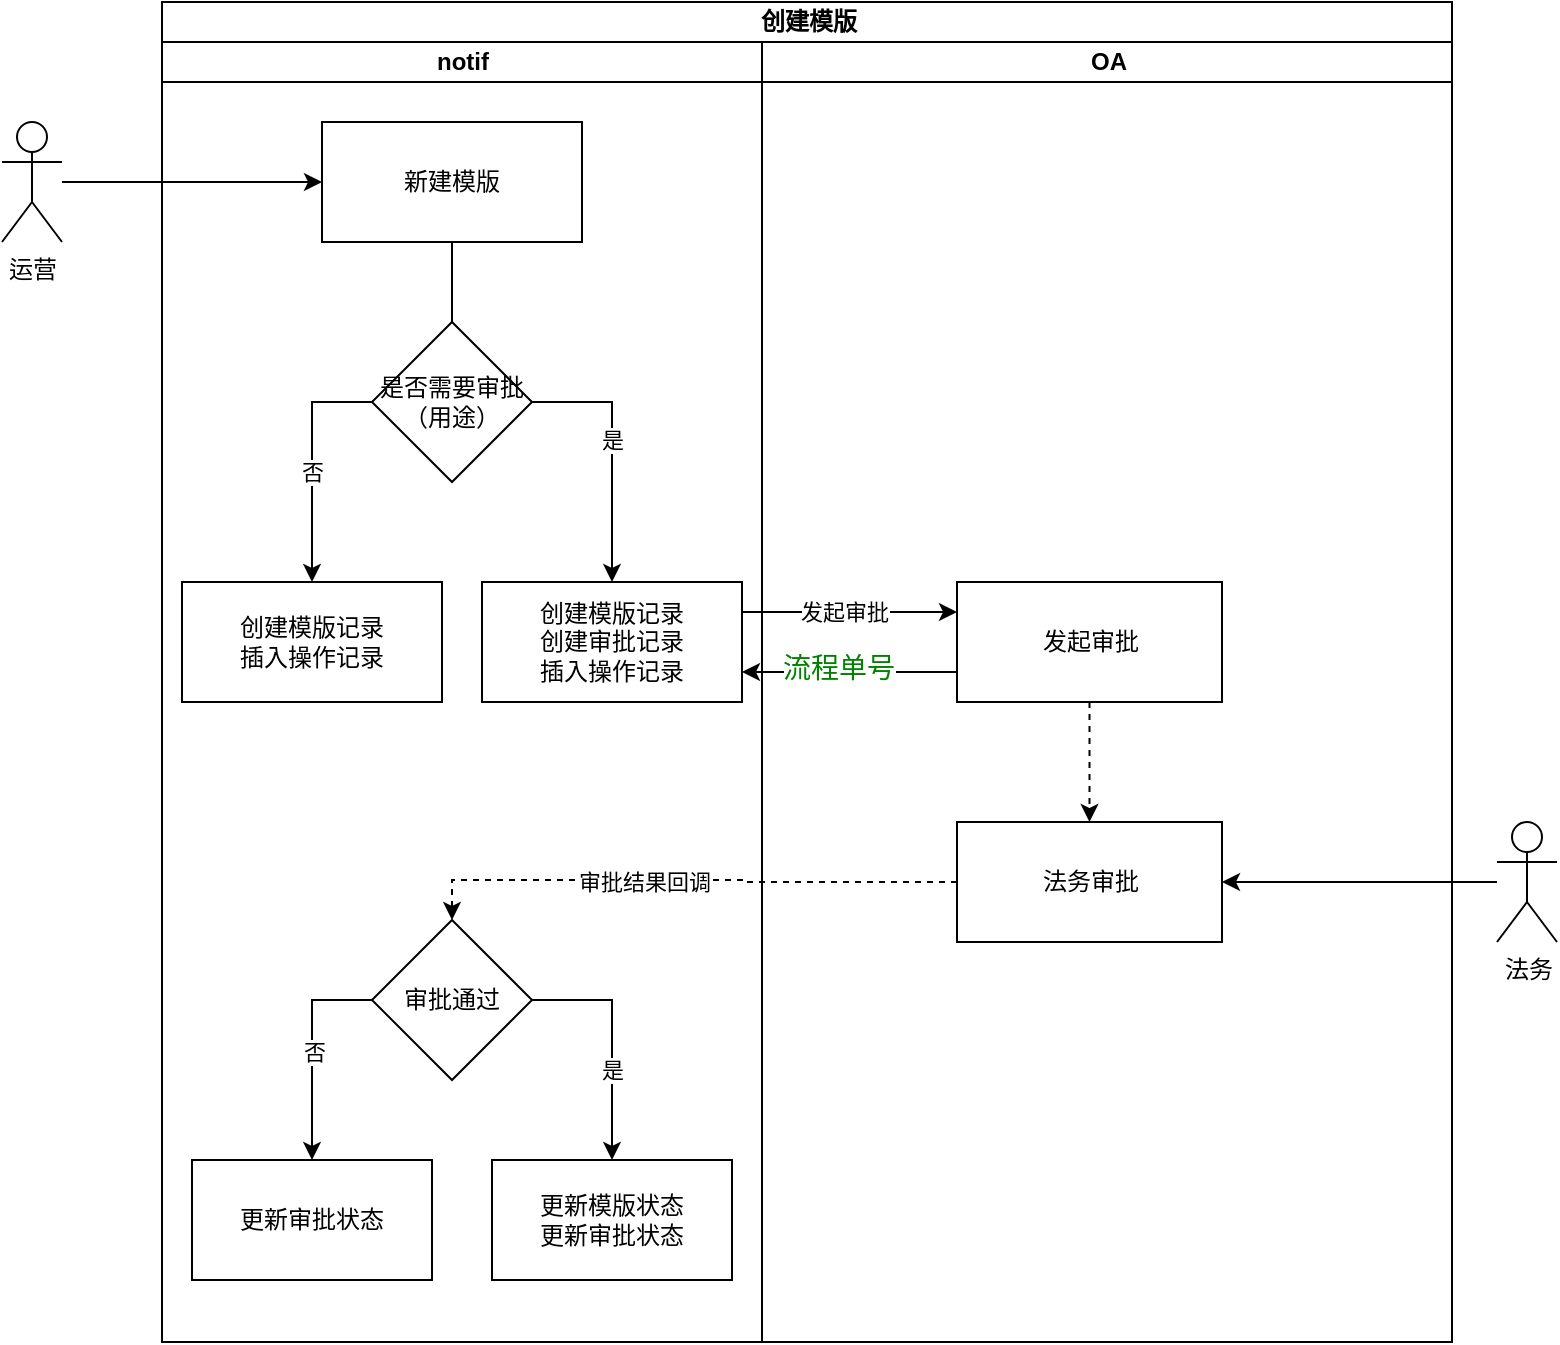 <mxfile version="24.7.7" pages="4">
  <diagram name="创建模版" id="TAuhHNCcmVBmP9QnVMeC">
    <mxGraphModel dx="1026" dy="650" grid="1" gridSize="10" guides="1" tooltips="1" connect="1" arrows="1" fold="1" page="1" pageScale="1" pageWidth="827" pageHeight="1169" math="0" shadow="0">
      <root>
        <mxCell id="0" />
        <mxCell id="1" parent="0" />
        <mxCell id="Ruto41B1nrn4rX4wE9EQ-1" value="创建模版" style="swimlane;childLayout=stackLayout;resizeParent=1;resizeParentMax=0;startSize=20;html=1;" parent="1" vertex="1">
          <mxGeometry x="240" y="130" width="645" height="670" as="geometry" />
        </mxCell>
        <mxCell id="Ruto41B1nrn4rX4wE9EQ-2" value="notif" style="swimlane;startSize=20;html=1;" parent="Ruto41B1nrn4rX4wE9EQ-1" vertex="1">
          <mxGeometry y="20" width="300" height="650" as="geometry" />
        </mxCell>
        <mxCell id="Ruto41B1nrn4rX4wE9EQ-14" value="" style="edgeStyle=orthogonalEdgeStyle;rounded=0;orthogonalLoop=1;jettySize=auto;html=1;" parent="Ruto41B1nrn4rX4wE9EQ-2" source="Ruto41B1nrn4rX4wE9EQ-7" edge="1">
          <mxGeometry relative="1" as="geometry">
            <mxPoint x="145" y="160" as="targetPoint" />
          </mxGeometry>
        </mxCell>
        <mxCell id="Ruto41B1nrn4rX4wE9EQ-7" value="新建模版" style="rounded=0;whiteSpace=wrap;html=1;" parent="Ruto41B1nrn4rX4wE9EQ-2" vertex="1">
          <mxGeometry x="80" y="40" width="130" height="60" as="geometry" />
        </mxCell>
        <mxCell id="Ruto41B1nrn4rX4wE9EQ-13" value="&lt;div&gt;创建模版记录&lt;br&gt;&lt;/div&gt;创建审批记录&lt;div&gt;插入操作记录&lt;/div&gt;" style="rounded=0;whiteSpace=wrap;html=1;" parent="Ruto41B1nrn4rX4wE9EQ-2" vertex="1">
          <mxGeometry x="160" y="270" width="130" height="60" as="geometry" />
        </mxCell>
        <mxCell id="Ruto41B1nrn4rX4wE9EQ-29" value="&lt;div&gt;更新模版状态&lt;div&gt;更新审批状态&lt;/div&gt;&lt;/div&gt;" style="whiteSpace=wrap;html=1;rounded=0;" parent="Ruto41B1nrn4rX4wE9EQ-2" vertex="1">
          <mxGeometry x="165" y="559" width="120" height="60" as="geometry" />
        </mxCell>
        <mxCell id="Ruto41B1nrn4rX4wE9EQ-48" style="edgeStyle=orthogonalEdgeStyle;rounded=0;orthogonalLoop=1;jettySize=auto;html=1;entryX=0.5;entryY=0;entryDx=0;entryDy=0;" parent="Ruto41B1nrn4rX4wE9EQ-2" source="Ruto41B1nrn4rX4wE9EQ-45" target="Ruto41B1nrn4rX4wE9EQ-29" edge="1">
          <mxGeometry relative="1" as="geometry">
            <Array as="points">
              <mxPoint x="225" y="479" />
            </Array>
          </mxGeometry>
        </mxCell>
        <mxCell id="Ruto41B1nrn4rX4wE9EQ-49" value="是" style="edgeLabel;html=1;align=center;verticalAlign=middle;resizable=0;points=[];" parent="Ruto41B1nrn4rX4wE9EQ-48" vertex="1" connectable="0">
          <mxGeometry x="0.015" y="1" relative="1" as="geometry">
            <mxPoint x="-1" y="14" as="offset" />
          </mxGeometry>
        </mxCell>
        <mxCell id="Ruto41B1nrn4rX4wE9EQ-51" style="edgeStyle=orthogonalEdgeStyle;rounded=0;orthogonalLoop=1;jettySize=auto;html=1;exitX=0;exitY=0.5;exitDx=0;exitDy=0;entryX=0.5;entryY=0;entryDx=0;entryDy=0;" parent="Ruto41B1nrn4rX4wE9EQ-2" source="Ruto41B1nrn4rX4wE9EQ-45" target="Ruto41B1nrn4rX4wE9EQ-50" edge="1">
          <mxGeometry relative="1" as="geometry" />
        </mxCell>
        <mxCell id="Ruto41B1nrn4rX4wE9EQ-52" value="否" style="edgeLabel;html=1;align=center;verticalAlign=middle;resizable=0;points=[];" parent="Ruto41B1nrn4rX4wE9EQ-51" vertex="1" connectable="0">
          <mxGeometry x="0.02" y="1" relative="1" as="geometry">
            <mxPoint as="offset" />
          </mxGeometry>
        </mxCell>
        <mxCell id="Ruto41B1nrn4rX4wE9EQ-45" value="审批通过" style="rhombus;whiteSpace=wrap;html=1;rounded=0;" parent="Ruto41B1nrn4rX4wE9EQ-2" vertex="1">
          <mxGeometry x="105" y="439" width="80" height="80" as="geometry" />
        </mxCell>
        <mxCell id="Ruto41B1nrn4rX4wE9EQ-50" value="更新审批状态" style="whiteSpace=wrap;html=1;rounded=0;" parent="Ruto41B1nrn4rX4wE9EQ-2" vertex="1">
          <mxGeometry x="15" y="559" width="120" height="60" as="geometry" />
        </mxCell>
        <mxCell id="1mdTgg-duFGntwya3Iwy-2" style="edgeStyle=orthogonalEdgeStyle;rounded=0;orthogonalLoop=1;jettySize=auto;html=1;exitX=1;exitY=0.5;exitDx=0;exitDy=0;" parent="Ruto41B1nrn4rX4wE9EQ-2" source="1mdTgg-duFGntwya3Iwy-1" target="Ruto41B1nrn4rX4wE9EQ-13" edge="1">
          <mxGeometry relative="1" as="geometry" />
        </mxCell>
        <mxCell id="1mdTgg-duFGntwya3Iwy-3" value="是" style="edgeLabel;html=1;align=center;verticalAlign=middle;resizable=0;points=[];" parent="1mdTgg-duFGntwya3Iwy-2" vertex="1" connectable="0">
          <mxGeometry x="-0.1" y="1" relative="1" as="geometry">
            <mxPoint x="-1" as="offset" />
          </mxGeometry>
        </mxCell>
        <mxCell id="1mdTgg-duFGntwya3Iwy-5" style="edgeStyle=orthogonalEdgeStyle;rounded=0;orthogonalLoop=1;jettySize=auto;html=1;exitX=0;exitY=0.5;exitDx=0;exitDy=0;" parent="Ruto41B1nrn4rX4wE9EQ-2" source="1mdTgg-duFGntwya3Iwy-1" target="1mdTgg-duFGntwya3Iwy-4" edge="1">
          <mxGeometry relative="1" as="geometry" />
        </mxCell>
        <mxCell id="1mdTgg-duFGntwya3Iwy-6" value="否" style="edgeLabel;html=1;align=center;verticalAlign=middle;resizable=0;points=[];" parent="1mdTgg-duFGntwya3Iwy-5" vertex="1" connectable="0">
          <mxGeometry x="0.083" relative="1" as="geometry">
            <mxPoint as="offset" />
          </mxGeometry>
        </mxCell>
        <mxCell id="1mdTgg-duFGntwya3Iwy-1" value="是否需要审批&lt;div&gt;（用途）&lt;/div&gt;" style="rhombus;whiteSpace=wrap;html=1;" parent="Ruto41B1nrn4rX4wE9EQ-2" vertex="1">
          <mxGeometry x="105" y="140" width="80" height="80" as="geometry" />
        </mxCell>
        <mxCell id="1mdTgg-duFGntwya3Iwy-4" value="&lt;div&gt;创建模版记录&lt;br&gt;&lt;/div&gt;&lt;div&gt;插入操作记录&lt;/div&gt;" style="rounded=0;whiteSpace=wrap;html=1;" parent="Ruto41B1nrn4rX4wE9EQ-2" vertex="1">
          <mxGeometry x="10" y="270" width="130" height="60" as="geometry" />
        </mxCell>
        <mxCell id="Ruto41B1nrn4rX4wE9EQ-16" value="" style="edgeStyle=orthogonalEdgeStyle;rounded=0;orthogonalLoop=1;jettySize=auto;html=1;exitX=1;exitY=0.25;exitDx=0;exitDy=0;entryX=0;entryY=0.25;entryDx=0;entryDy=0;" parent="Ruto41B1nrn4rX4wE9EQ-1" source="Ruto41B1nrn4rX4wE9EQ-13" target="Ruto41B1nrn4rX4wE9EQ-15" edge="1">
          <mxGeometry relative="1" as="geometry" />
        </mxCell>
        <mxCell id="Ruto41B1nrn4rX4wE9EQ-32" value="发起审批" style="edgeLabel;html=1;align=center;verticalAlign=middle;resizable=0;points=[];" parent="Ruto41B1nrn4rX4wE9EQ-16" vertex="1" connectable="0">
          <mxGeometry x="-0.058" y="1" relative="1" as="geometry">
            <mxPoint y="1" as="offset" />
          </mxGeometry>
        </mxCell>
        <mxCell id="Ruto41B1nrn4rX4wE9EQ-3" value="OA" style="swimlane;startSize=20;html=1;" parent="Ruto41B1nrn4rX4wE9EQ-1" vertex="1">
          <mxGeometry x="300" y="20" width="345" height="650" as="geometry" />
        </mxCell>
        <mxCell id="Ruto41B1nrn4rX4wE9EQ-18" value="" style="edgeStyle=orthogonalEdgeStyle;rounded=0;orthogonalLoop=1;jettySize=auto;html=1;dashed=1;" parent="Ruto41B1nrn4rX4wE9EQ-3" source="Ruto41B1nrn4rX4wE9EQ-15" target="Ruto41B1nrn4rX4wE9EQ-17" edge="1">
          <mxGeometry relative="1" as="geometry" />
        </mxCell>
        <mxCell id="Ruto41B1nrn4rX4wE9EQ-15" value="发起审批" style="rounded=0;whiteSpace=wrap;html=1;" parent="Ruto41B1nrn4rX4wE9EQ-3" vertex="1">
          <mxGeometry x="97.5" y="270" width="132.5" height="60" as="geometry" />
        </mxCell>
        <mxCell id="Ruto41B1nrn4rX4wE9EQ-17" value="法务审批" style="rounded=0;whiteSpace=wrap;html=1;" parent="Ruto41B1nrn4rX4wE9EQ-3" vertex="1">
          <mxGeometry x="97.5" y="390" width="132.5" height="60" as="geometry" />
        </mxCell>
        <mxCell id="Ruto41B1nrn4rX4wE9EQ-31" style="edgeStyle=orthogonalEdgeStyle;rounded=0;orthogonalLoop=1;jettySize=auto;html=1;entryX=1;entryY=0.75;entryDx=0;entryDy=0;exitX=0;exitY=0.75;exitDx=0;exitDy=0;" parent="Ruto41B1nrn4rX4wE9EQ-1" source="Ruto41B1nrn4rX4wE9EQ-15" target="Ruto41B1nrn4rX4wE9EQ-13" edge="1">
          <mxGeometry relative="1" as="geometry" />
        </mxCell>
        <mxCell id="Ruto41B1nrn4rX4wE9EQ-33" value="&lt;span style=&quot;color: rgb(0, 130, 0); font-family: Consolas, &amp;quot;Bitstream Vera Sans Mono&amp;quot;, &amp;quot;Courier New&amp;quot;, Courier, monospace; font-size: 14px; text-align: left;&quot;&gt;流程单号&lt;/span&gt;" style="edgeLabel;html=1;align=center;verticalAlign=middle;resizable=0;points=[];" parent="Ruto41B1nrn4rX4wE9EQ-31" vertex="1" connectable="0">
          <mxGeometry x="0.123" y="-1" relative="1" as="geometry">
            <mxPoint x="1" as="offset" />
          </mxGeometry>
        </mxCell>
        <mxCell id="Ruto41B1nrn4rX4wE9EQ-42" style="edgeStyle=orthogonalEdgeStyle;rounded=0;orthogonalLoop=1;jettySize=auto;html=1;exitX=0;exitY=0.5;exitDx=0;exitDy=0;entryX=0.5;entryY=0;entryDx=0;entryDy=0;dashed=1;" parent="Ruto41B1nrn4rX4wE9EQ-1" source="Ruto41B1nrn4rX4wE9EQ-17" target="Ruto41B1nrn4rX4wE9EQ-45" edge="1">
          <mxGeometry relative="1" as="geometry">
            <mxPoint x="180" y="370" as="targetPoint" />
          </mxGeometry>
        </mxCell>
        <mxCell id="Ruto41B1nrn4rX4wE9EQ-43" value="审批结果回调" style="edgeLabel;html=1;align=center;verticalAlign=middle;resizable=0;points=[];" parent="Ruto41B1nrn4rX4wE9EQ-42" vertex="1" connectable="0">
          <mxGeometry x="0.159" y="1" relative="1" as="geometry">
            <mxPoint x="1" as="offset" />
          </mxGeometry>
        </mxCell>
        <mxCell id="Ruto41B1nrn4rX4wE9EQ-6" style="edgeStyle=orthogonalEdgeStyle;rounded=0;orthogonalLoop=1;jettySize=auto;html=1;entryX=0;entryY=0.5;entryDx=0;entryDy=0;" parent="1" source="Ruto41B1nrn4rX4wE9EQ-5" target="Ruto41B1nrn4rX4wE9EQ-7" edge="1">
          <mxGeometry relative="1" as="geometry">
            <mxPoint x="270" y="210" as="targetPoint" />
          </mxGeometry>
        </mxCell>
        <mxCell id="Ruto41B1nrn4rX4wE9EQ-5" value="运营" style="shape=umlActor;verticalLabelPosition=bottom;verticalAlign=top;html=1;outlineConnect=0;" parent="1" vertex="1">
          <mxGeometry x="160" y="190" width="30" height="60" as="geometry" />
        </mxCell>
        <mxCell id="Ruto41B1nrn4rX4wE9EQ-20" style="edgeStyle=orthogonalEdgeStyle;rounded=0;orthogonalLoop=1;jettySize=auto;html=1;entryX=1;entryY=0.5;entryDx=0;entryDy=0;" parent="1" source="Ruto41B1nrn4rX4wE9EQ-19" target="Ruto41B1nrn4rX4wE9EQ-17" edge="1">
          <mxGeometry relative="1" as="geometry" />
        </mxCell>
        <mxCell id="Ruto41B1nrn4rX4wE9EQ-19" value="法务" style="shape=umlActor;verticalLabelPosition=bottom;verticalAlign=top;html=1;outlineConnect=0;" parent="1" vertex="1">
          <mxGeometry x="907.5" y="540" width="30" height="60" as="geometry" />
        </mxCell>
      </root>
    </mxGraphModel>
  </diagram>
  <diagram name="修改模版" id="qKLJIhxjWJefUhgbt44b">
    <mxGraphModel dx="1026" dy="650" grid="1" gridSize="10" guides="1" tooltips="1" connect="1" arrows="1" fold="1" page="1" pageScale="1" pageWidth="827" pageHeight="1169" math="0" shadow="0">
      <root>
        <mxCell id="LCiAExyzOLAW_GTpdMLg-0" />
        <mxCell id="LCiAExyzOLAW_GTpdMLg-1" parent="LCiAExyzOLAW_GTpdMLg-0" />
        <mxCell id="Gbj9Z5uzbDnVmSLiIcXG-0" value="更新模版" style="swimlane;childLayout=stackLayout;resizeParent=1;resizeParentMax=0;startSize=20;html=1;" parent="LCiAExyzOLAW_GTpdMLg-1" vertex="1">
          <mxGeometry x="240" y="130" width="645" height="670" as="geometry" />
        </mxCell>
        <mxCell id="Gbj9Z5uzbDnVmSLiIcXG-1" value="notif" style="swimlane;startSize=20;html=1;" parent="Gbj9Z5uzbDnVmSLiIcXG-0" vertex="1">
          <mxGeometry y="20" width="300" height="650" as="geometry" />
        </mxCell>
        <mxCell id="Gbj9Z5uzbDnVmSLiIcXG-2" value="" style="edgeStyle=orthogonalEdgeStyle;rounded=0;orthogonalLoop=1;jettySize=auto;html=1;" parent="Gbj9Z5uzbDnVmSLiIcXG-1" source="Gbj9Z5uzbDnVmSLiIcXG-3" edge="1">
          <mxGeometry relative="1" as="geometry">
            <mxPoint x="145" y="160" as="targetPoint" />
          </mxGeometry>
        </mxCell>
        <mxCell id="Gbj9Z5uzbDnVmSLiIcXG-3" value="修改模版" style="rounded=0;whiteSpace=wrap;html=1;" parent="Gbj9Z5uzbDnVmSLiIcXG-1" vertex="1">
          <mxGeometry x="80" y="40" width="130" height="60" as="geometry" />
        </mxCell>
        <mxCell id="Gbj9Z5uzbDnVmSLiIcXG-4" value="&lt;div&gt;更新模版状态&lt;br&gt;&lt;/div&gt;创建审批记录&lt;div&gt;插入操作记录&lt;/div&gt;" style="rounded=0;whiteSpace=wrap;html=1;" parent="Gbj9Z5uzbDnVmSLiIcXG-1" vertex="1">
          <mxGeometry x="160" y="270" width="130" height="60" as="geometry" />
        </mxCell>
        <mxCell id="Gbj9Z5uzbDnVmSLiIcXG-5" value="&lt;div&gt;&lt;div&gt;更新模版记录&lt;/div&gt;&lt;div&gt;更新审批状态&lt;/div&gt;&lt;/div&gt;" style="whiteSpace=wrap;html=1;rounded=0;" parent="Gbj9Z5uzbDnVmSLiIcXG-1" vertex="1">
          <mxGeometry x="165" y="559" width="120" height="60" as="geometry" />
        </mxCell>
        <mxCell id="Gbj9Z5uzbDnVmSLiIcXG-6" style="edgeStyle=orthogonalEdgeStyle;rounded=0;orthogonalLoop=1;jettySize=auto;html=1;entryX=0.5;entryY=0;entryDx=0;entryDy=0;" parent="Gbj9Z5uzbDnVmSLiIcXG-1" source="Gbj9Z5uzbDnVmSLiIcXG-10" target="Gbj9Z5uzbDnVmSLiIcXG-5" edge="1">
          <mxGeometry relative="1" as="geometry">
            <Array as="points">
              <mxPoint x="225" y="479" />
            </Array>
          </mxGeometry>
        </mxCell>
        <mxCell id="Gbj9Z5uzbDnVmSLiIcXG-7" value="是" style="edgeLabel;html=1;align=center;verticalAlign=middle;resizable=0;points=[];" parent="Gbj9Z5uzbDnVmSLiIcXG-6" vertex="1" connectable="0">
          <mxGeometry x="0.015" y="1" relative="1" as="geometry">
            <mxPoint x="-1" y="14" as="offset" />
          </mxGeometry>
        </mxCell>
        <mxCell id="Gbj9Z5uzbDnVmSLiIcXG-8" style="edgeStyle=orthogonalEdgeStyle;rounded=0;orthogonalLoop=1;jettySize=auto;html=1;exitX=0;exitY=0.5;exitDx=0;exitDy=0;entryX=0.5;entryY=0;entryDx=0;entryDy=0;" parent="Gbj9Z5uzbDnVmSLiIcXG-1" source="Gbj9Z5uzbDnVmSLiIcXG-10" target="Gbj9Z5uzbDnVmSLiIcXG-11" edge="1">
          <mxGeometry relative="1" as="geometry" />
        </mxCell>
        <mxCell id="Gbj9Z5uzbDnVmSLiIcXG-9" value="否" style="edgeLabel;html=1;align=center;verticalAlign=middle;resizable=0;points=[];" parent="Gbj9Z5uzbDnVmSLiIcXG-8" vertex="1" connectable="0">
          <mxGeometry x="0.02" y="1" relative="1" as="geometry">
            <mxPoint as="offset" />
          </mxGeometry>
        </mxCell>
        <mxCell id="Gbj9Z5uzbDnVmSLiIcXG-10" value="审批通过" style="rhombus;whiteSpace=wrap;html=1;rounded=0;" parent="Gbj9Z5uzbDnVmSLiIcXG-1" vertex="1">
          <mxGeometry x="105" y="439" width="80" height="80" as="geometry" />
        </mxCell>
        <mxCell id="Gbj9Z5uzbDnVmSLiIcXG-11" value="更新审批状态" style="whiteSpace=wrap;html=1;rounded=0;" parent="Gbj9Z5uzbDnVmSLiIcXG-1" vertex="1">
          <mxGeometry x="15" y="559" width="120" height="60" as="geometry" />
        </mxCell>
        <mxCell id="Gbj9Z5uzbDnVmSLiIcXG-13" style="edgeStyle=orthogonalEdgeStyle;rounded=0;orthogonalLoop=1;jettySize=auto;html=1;exitX=1;exitY=0.5;exitDx=0;exitDy=0;" parent="Gbj9Z5uzbDnVmSLiIcXG-1" source="Gbj9Z5uzbDnVmSLiIcXG-17" target="Gbj9Z5uzbDnVmSLiIcXG-4" edge="1">
          <mxGeometry relative="1" as="geometry" />
        </mxCell>
        <mxCell id="Gbj9Z5uzbDnVmSLiIcXG-14" value="是" style="edgeLabel;html=1;align=center;verticalAlign=middle;resizable=0;points=[];" parent="Gbj9Z5uzbDnVmSLiIcXG-13" vertex="1" connectable="0">
          <mxGeometry x="-0.1" y="1" relative="1" as="geometry">
            <mxPoint x="-1" as="offset" />
          </mxGeometry>
        </mxCell>
        <mxCell id="Gbj9Z5uzbDnVmSLiIcXG-15" style="edgeStyle=orthogonalEdgeStyle;rounded=0;orthogonalLoop=1;jettySize=auto;html=1;exitX=0;exitY=0.5;exitDx=0;exitDy=0;" parent="Gbj9Z5uzbDnVmSLiIcXG-1" source="Gbj9Z5uzbDnVmSLiIcXG-17" target="Gbj9Z5uzbDnVmSLiIcXG-18" edge="1">
          <mxGeometry relative="1" as="geometry" />
        </mxCell>
        <mxCell id="Gbj9Z5uzbDnVmSLiIcXG-16" value="否" style="edgeLabel;html=1;align=center;verticalAlign=middle;resizable=0;points=[];" parent="Gbj9Z5uzbDnVmSLiIcXG-15" vertex="1" connectable="0">
          <mxGeometry x="0.083" relative="1" as="geometry">
            <mxPoint as="offset" />
          </mxGeometry>
        </mxCell>
        <mxCell id="Gbj9Z5uzbDnVmSLiIcXG-17" value="是否需要审批&lt;div&gt;（用途/内容）&lt;/div&gt;" style="rhombus;whiteSpace=wrap;html=1;" parent="Gbj9Z5uzbDnVmSLiIcXG-1" vertex="1">
          <mxGeometry x="105" y="140" width="80" height="80" as="geometry" />
        </mxCell>
        <mxCell id="Gbj9Z5uzbDnVmSLiIcXG-18" value="&lt;div&gt;更新模版记录&lt;br&gt;&lt;/div&gt;&lt;div&gt;插入操作记录&lt;/div&gt;" style="rounded=0;whiteSpace=wrap;html=1;" parent="Gbj9Z5uzbDnVmSLiIcXG-1" vertex="1">
          <mxGeometry x="10" y="270" width="130" height="60" as="geometry" />
        </mxCell>
        <mxCell id="Gbj9Z5uzbDnVmSLiIcXG-19" value="" style="edgeStyle=orthogonalEdgeStyle;rounded=0;orthogonalLoop=1;jettySize=auto;html=1;exitX=1;exitY=0.25;exitDx=0;exitDy=0;entryX=0;entryY=0.25;entryDx=0;entryDy=0;" parent="Gbj9Z5uzbDnVmSLiIcXG-0" source="Gbj9Z5uzbDnVmSLiIcXG-4" target="Gbj9Z5uzbDnVmSLiIcXG-23" edge="1">
          <mxGeometry relative="1" as="geometry" />
        </mxCell>
        <mxCell id="Gbj9Z5uzbDnVmSLiIcXG-20" value="发起审批" style="edgeLabel;html=1;align=center;verticalAlign=middle;resizable=0;points=[];" parent="Gbj9Z5uzbDnVmSLiIcXG-19" vertex="1" connectable="0">
          <mxGeometry x="-0.058" y="1" relative="1" as="geometry">
            <mxPoint y="1" as="offset" />
          </mxGeometry>
        </mxCell>
        <mxCell id="Gbj9Z5uzbDnVmSLiIcXG-21" value="OA" style="swimlane;startSize=20;html=1;" parent="Gbj9Z5uzbDnVmSLiIcXG-0" vertex="1">
          <mxGeometry x="300" y="20" width="345" height="650" as="geometry" />
        </mxCell>
        <mxCell id="Gbj9Z5uzbDnVmSLiIcXG-22" value="" style="edgeStyle=orthogonalEdgeStyle;rounded=0;orthogonalLoop=1;jettySize=auto;html=1;dashed=1;" parent="Gbj9Z5uzbDnVmSLiIcXG-21" source="Gbj9Z5uzbDnVmSLiIcXG-23" target="Gbj9Z5uzbDnVmSLiIcXG-25" edge="1">
          <mxGeometry relative="1" as="geometry" />
        </mxCell>
        <mxCell id="Gbj9Z5uzbDnVmSLiIcXG-23" value="发起审批" style="rounded=0;whiteSpace=wrap;html=1;" parent="Gbj9Z5uzbDnVmSLiIcXG-21" vertex="1">
          <mxGeometry x="97.5" y="270" width="132.5" height="60" as="geometry" />
        </mxCell>
        <mxCell id="Gbj9Z5uzbDnVmSLiIcXG-25" value="法务审批" style="rounded=0;whiteSpace=wrap;html=1;" parent="Gbj9Z5uzbDnVmSLiIcXG-21" vertex="1">
          <mxGeometry x="97.5" y="390" width="132.5" height="60" as="geometry" />
        </mxCell>
        <mxCell id="Gbj9Z5uzbDnVmSLiIcXG-30" style="edgeStyle=orthogonalEdgeStyle;rounded=0;orthogonalLoop=1;jettySize=auto;html=1;entryX=1;entryY=0.75;entryDx=0;entryDy=0;exitX=0;exitY=0.75;exitDx=0;exitDy=0;" parent="Gbj9Z5uzbDnVmSLiIcXG-0" source="Gbj9Z5uzbDnVmSLiIcXG-23" target="Gbj9Z5uzbDnVmSLiIcXG-4" edge="1">
          <mxGeometry relative="1" as="geometry" />
        </mxCell>
        <mxCell id="Gbj9Z5uzbDnVmSLiIcXG-31" value="&lt;span style=&quot;color: rgb(0, 130, 0); font-family: Consolas, &amp;quot;Bitstream Vera Sans Mono&amp;quot;, &amp;quot;Courier New&amp;quot;, Courier, monospace; font-size: 14px; text-align: left;&quot;&gt;流程单号&lt;/span&gt;" style="edgeLabel;html=1;align=center;verticalAlign=middle;resizable=0;points=[];" parent="Gbj9Z5uzbDnVmSLiIcXG-30" vertex="1" connectable="0">
          <mxGeometry x="0.123" y="-1" relative="1" as="geometry">
            <mxPoint x="1" as="offset" />
          </mxGeometry>
        </mxCell>
        <mxCell id="Gbj9Z5uzbDnVmSLiIcXG-32" style="edgeStyle=orthogonalEdgeStyle;rounded=0;orthogonalLoop=1;jettySize=auto;html=1;exitX=0;exitY=0.5;exitDx=0;exitDy=0;entryX=0.5;entryY=0;entryDx=0;entryDy=0;dashed=1;" parent="Gbj9Z5uzbDnVmSLiIcXG-0" source="Gbj9Z5uzbDnVmSLiIcXG-25" target="Gbj9Z5uzbDnVmSLiIcXG-10" edge="1">
          <mxGeometry relative="1" as="geometry">
            <mxPoint x="180" y="370" as="targetPoint" />
          </mxGeometry>
        </mxCell>
        <mxCell id="Gbj9Z5uzbDnVmSLiIcXG-33" value="审批结果回调" style="edgeLabel;html=1;align=center;verticalAlign=middle;resizable=0;points=[];" parent="Gbj9Z5uzbDnVmSLiIcXG-32" vertex="1" connectable="0">
          <mxGeometry x="0.159" y="1" relative="1" as="geometry">
            <mxPoint x="1" as="offset" />
          </mxGeometry>
        </mxCell>
        <mxCell id="Gbj9Z5uzbDnVmSLiIcXG-36" style="edgeStyle=orthogonalEdgeStyle;rounded=0;orthogonalLoop=1;jettySize=auto;html=1;entryX=0;entryY=0.5;entryDx=0;entryDy=0;" parent="LCiAExyzOLAW_GTpdMLg-1" source="Gbj9Z5uzbDnVmSLiIcXG-37" target="Gbj9Z5uzbDnVmSLiIcXG-3" edge="1">
          <mxGeometry relative="1" as="geometry">
            <mxPoint x="270" y="210" as="targetPoint" />
          </mxGeometry>
        </mxCell>
        <mxCell id="Gbj9Z5uzbDnVmSLiIcXG-37" value="运营" style="shape=umlActor;verticalLabelPosition=bottom;verticalAlign=top;html=1;outlineConnect=0;" parent="LCiAExyzOLAW_GTpdMLg-1" vertex="1">
          <mxGeometry x="160" y="190" width="30" height="60" as="geometry" />
        </mxCell>
        <mxCell id="Gbj9Z5uzbDnVmSLiIcXG-38" style="edgeStyle=orthogonalEdgeStyle;rounded=0;orthogonalLoop=1;jettySize=auto;html=1;entryX=1;entryY=0.5;entryDx=0;entryDy=0;" parent="LCiAExyzOLAW_GTpdMLg-1" source="Gbj9Z5uzbDnVmSLiIcXG-39" target="Gbj9Z5uzbDnVmSLiIcXG-25" edge="1">
          <mxGeometry relative="1" as="geometry" />
        </mxCell>
        <mxCell id="Gbj9Z5uzbDnVmSLiIcXG-39" value="法务" style="shape=umlActor;verticalLabelPosition=bottom;verticalAlign=top;html=1;outlineConnect=0;" parent="LCiAExyzOLAW_GTpdMLg-1" vertex="1">
          <mxGeometry x="907.5" y="540" width="30" height="60" as="geometry" />
        </mxCell>
      </root>
    </mxGraphModel>
  </diagram>
  <diagram name="系统交互" id="q9R59QaWdL4-kGyxsj8c">
    <mxGraphModel dx="1434" dy="785" grid="1" gridSize="10" guides="1" tooltips="1" connect="1" arrows="1" fold="1" page="1" pageScale="1" pageWidth="827" pageHeight="1169" math="0" shadow="0">
      <root>
        <mxCell id="ju0dotLRacyWv-4AiZUn-0" />
        <mxCell id="ju0dotLRacyWv-4AiZUn-1" parent="ju0dotLRacyWv-4AiZUn-0" />
        <mxCell id="CSouxxwmeNtS67AkoexG-9" value="" style="edgeStyle=orthogonalEdgeStyle;rounded=0;orthogonalLoop=1;jettySize=auto;html=1;exitX=0.5;exitY=0;exitDx=0;exitDy=0;entryX=0.5;entryY=0;entryDx=0;entryDy=0;" edge="1" source="CSouxxwmeNtS67AkoexG-11" target="CSouxxwmeNtS67AkoexG-14" parent="ju0dotLRacyWv-4AiZUn-1">
          <mxGeometry relative="1" as="geometry" />
        </mxCell>
        <mxCell id="CSouxxwmeNtS67AkoexG-10" value="1. 发起审批&lt;div&gt;2. 查询审批流程&lt;/div&gt;" style="edgeLabel;html=1;align=center;verticalAlign=middle;resizable=0;points=[];" vertex="1" connectable="0" parent="CSouxxwmeNtS67AkoexG-9">
          <mxGeometry x="-0.1" y="-1" relative="1" as="geometry">
            <mxPoint as="offset" />
          </mxGeometry>
        </mxCell>
        <mxCell id="CSouxxwmeNtS67AkoexG-11" value="notif" style="rounded=1;whiteSpace=wrap;html=1;" vertex="1" parent="ju0dotLRacyWv-4AiZUn-1">
          <mxGeometry x="370" y="270" width="120" height="60" as="geometry" />
        </mxCell>
        <mxCell id="CSouxxwmeNtS67AkoexG-12" style="edgeStyle=orthogonalEdgeStyle;rounded=0;orthogonalLoop=1;jettySize=auto;html=1;entryX=0.5;entryY=1;entryDx=0;entryDy=0;exitX=0.5;exitY=1;exitDx=0;exitDy=0;" edge="1" source="CSouxxwmeNtS67AkoexG-14" target="CSouxxwmeNtS67AkoexG-11" parent="ju0dotLRacyWv-4AiZUn-1">
          <mxGeometry relative="1" as="geometry" />
        </mxCell>
        <mxCell id="CSouxxwmeNtS67AkoexG-13" value="1.审批结果回调" style="edgeLabel;html=1;align=center;verticalAlign=middle;resizable=0;points=[];" vertex="1" connectable="0" parent="CSouxxwmeNtS67AkoexG-12">
          <mxGeometry x="0.12" y="-1" relative="1" as="geometry">
            <mxPoint as="offset" />
          </mxGeometry>
        </mxCell>
        <mxCell id="CSouxxwmeNtS67AkoexG-14" value="OA" style="rounded=1;whiteSpace=wrap;html=1;" vertex="1" parent="ju0dotLRacyWv-4AiZUn-1">
          <mxGeometry x="630" y="270" width="120" height="60" as="geometry" />
        </mxCell>
        <mxCell id="CSouxxwmeNtS67AkoexG-16" style="edgeStyle=orthogonalEdgeStyle;rounded=0;orthogonalLoop=1;jettySize=auto;html=1;exitX=1;exitY=0.5;exitDx=0;exitDy=0;entryX=0;entryY=0.5;entryDx=0;entryDy=0;" edge="1" parent="ju0dotLRacyWv-4AiZUn-1" source="CSouxxwmeNtS67AkoexG-15" target="CSouxxwmeNtS67AkoexG-11">
          <mxGeometry relative="1" as="geometry" />
        </mxCell>
        <mxCell id="CSouxxwmeNtS67AkoexG-17" value="1.单个查询详情&lt;div&gt;2.批量查询状态（基础信息）&lt;/div&gt;" style="edgeLabel;html=1;align=center;verticalAlign=middle;resizable=0;points=[];" vertex="1" connectable="0" parent="CSouxxwmeNtS67AkoexG-16">
          <mxGeometry x="-0.1" y="-1" relative="1" as="geometry">
            <mxPoint as="offset" />
          </mxGeometry>
        </mxCell>
        <mxCell id="CSouxxwmeNtS67AkoexG-15" value="recall" style="rounded=1;whiteSpace=wrap;html=1;" vertex="1" parent="ju0dotLRacyWv-4AiZUn-1">
          <mxGeometry x="60" y="270" width="120" height="60" as="geometry" />
        </mxCell>
      </root>
    </mxGraphModel>
  </diagram>
  <diagram id="wurhrNnPz4Z2MwgokGBT" name="核心状态机">
    <mxGraphModel dx="1434" dy="785" grid="1" gridSize="10" guides="1" tooltips="1" connect="1" arrows="1" fold="1" page="1" pageScale="1" pageWidth="827" pageHeight="1169" math="0" shadow="0">
      <root>
        <mxCell id="0" />
        <mxCell id="1" parent="0" />
        <mxCell id="NyF-_BsfDniEj0P78L95-36" value="审批记录状态机" style="rounded=0;whiteSpace=wrap;html=1;verticalAlign=top;" vertex="1" parent="1">
          <mxGeometry x="134" y="260" width="456" height="310" as="geometry" />
        </mxCell>
        <mxCell id="NyF-_BsfDniEj0P78L95-25" value="短信模版状态机" style="rounded=0;whiteSpace=wrap;html=1;verticalAlign=top;" vertex="1" parent="1">
          <mxGeometry x="134" y="100" width="456" height="130" as="geometry" />
        </mxCell>
        <mxCell id="NyF-_BsfDniEj0P78L95-23" value="" style="edgeStyle=orthogonalEdgeStyle;rounded=0;orthogonalLoop=1;jettySize=auto;html=1;" edge="1" parent="1" source="NyF-_BsfDniEj0P78L95-21" target="NyF-_BsfDniEj0P78L95-22">
          <mxGeometry relative="1" as="geometry" />
        </mxCell>
        <mxCell id="NyF-_BsfDniEj0P78L95-24" value="无需审批&lt;div&gt;OA终审通过&lt;/div&gt;" style="edgeLabel;html=1;align=center;verticalAlign=middle;resizable=0;points=[];" vertex="1" connectable="0" parent="NyF-_BsfDniEj0P78L95-23">
          <mxGeometry x="-0.1" relative="1" as="geometry">
            <mxPoint as="offset" />
          </mxGeometry>
        </mxCell>
        <mxCell id="NyF-_BsfDniEj0P78L95-21" value="未生效" style="rounded=0;whiteSpace=wrap;html=1;" vertex="1" parent="1">
          <mxGeometry x="170" y="140" width="120" height="60" as="geometry" />
        </mxCell>
        <mxCell id="NyF-_BsfDniEj0P78L95-22" value="已生效" style="rounded=0;whiteSpace=wrap;html=1;" vertex="1" parent="1">
          <mxGeometry x="430" y="140" width="120" height="60" as="geometry" />
        </mxCell>
        <mxCell id="NyF-_BsfDniEj0P78L95-28" value="" style="edgeStyle=orthogonalEdgeStyle;rounded=0;orthogonalLoop=1;jettySize=auto;html=1;" edge="1" parent="1" source="NyF-_BsfDniEj0P78L95-26" target="NyF-_BsfDniEj0P78L95-27">
          <mxGeometry relative="1" as="geometry" />
        </mxCell>
        <mxCell id="NyF-_BsfDniEj0P78L95-29" value="审批拒绝" style="edgeLabel;html=1;align=center;verticalAlign=middle;resizable=0;points=[];" vertex="1" connectable="0" parent="NyF-_BsfDniEj0P78L95-28">
          <mxGeometry x="-0.061" relative="1" as="geometry">
            <mxPoint as="offset" />
          </mxGeometry>
        </mxCell>
        <mxCell id="NyF-_BsfDniEj0P78L95-31" style="edgeStyle=orthogonalEdgeStyle;rounded=0;orthogonalLoop=1;jettySize=auto;html=1;exitX=0.5;exitY=1;exitDx=0;exitDy=0;entryX=0;entryY=0.5;entryDx=0;entryDy=0;" edge="1" parent="1" source="NyF-_BsfDniEj0P78L95-26" target="NyF-_BsfDniEj0P78L95-30">
          <mxGeometry relative="1" as="geometry" />
        </mxCell>
        <mxCell id="NyF-_BsfDniEj0P78L95-32" value="终审通过" style="edgeLabel;html=1;align=center;verticalAlign=middle;resizable=0;points=[];" vertex="1" connectable="0" parent="NyF-_BsfDniEj0P78L95-31">
          <mxGeometry x="0.16" relative="1" as="geometry">
            <mxPoint as="offset" />
          </mxGeometry>
        </mxCell>
        <mxCell id="NyF-_BsfDniEj0P78L95-34" style="edgeStyle=orthogonalEdgeStyle;rounded=0;orthogonalLoop=1;jettySize=auto;html=1;entryX=0;entryY=0.5;entryDx=0;entryDy=0;" edge="1" parent="1" source="NyF-_BsfDniEj0P78L95-26" target="NyF-_BsfDniEj0P78L95-33">
          <mxGeometry relative="1" as="geometry">
            <Array as="points">
              <mxPoint x="240" y="330" />
            </Array>
          </mxGeometry>
        </mxCell>
        <mxCell id="NyF-_BsfDniEj0P78L95-35" value="审批撤回" style="edgeLabel;html=1;align=center;verticalAlign=middle;resizable=0;points=[];" vertex="1" connectable="0" parent="NyF-_BsfDniEj0P78L95-34">
          <mxGeometry x="0.323" relative="1" as="geometry">
            <mxPoint as="offset" />
          </mxGeometry>
        </mxCell>
        <mxCell id="NyF-_BsfDniEj0P78L95-26" value="审批中" style="rounded=0;whiteSpace=wrap;html=1;" vertex="1" parent="1">
          <mxGeometry x="180" y="400" width="120" height="60" as="geometry" />
        </mxCell>
        <mxCell id="NyF-_BsfDniEj0P78L95-27" value="审批拒绝" style="rounded=0;whiteSpace=wrap;html=1;" vertex="1" parent="1">
          <mxGeometry x="430" y="400" width="120" height="60" as="geometry" />
        </mxCell>
        <mxCell id="NyF-_BsfDniEj0P78L95-30" value="审批通过" style="rounded=0;whiteSpace=wrap;html=1;" vertex="1" parent="1">
          <mxGeometry x="430" y="490" width="120" height="60" as="geometry" />
        </mxCell>
        <mxCell id="NyF-_BsfDniEj0P78L95-33" value="审批撤回" style="rounded=0;whiteSpace=wrap;html=1;" vertex="1" parent="1">
          <mxGeometry x="430" y="300" width="120" height="60" as="geometry" />
        </mxCell>
      </root>
    </mxGraphModel>
  </diagram>
</mxfile>

